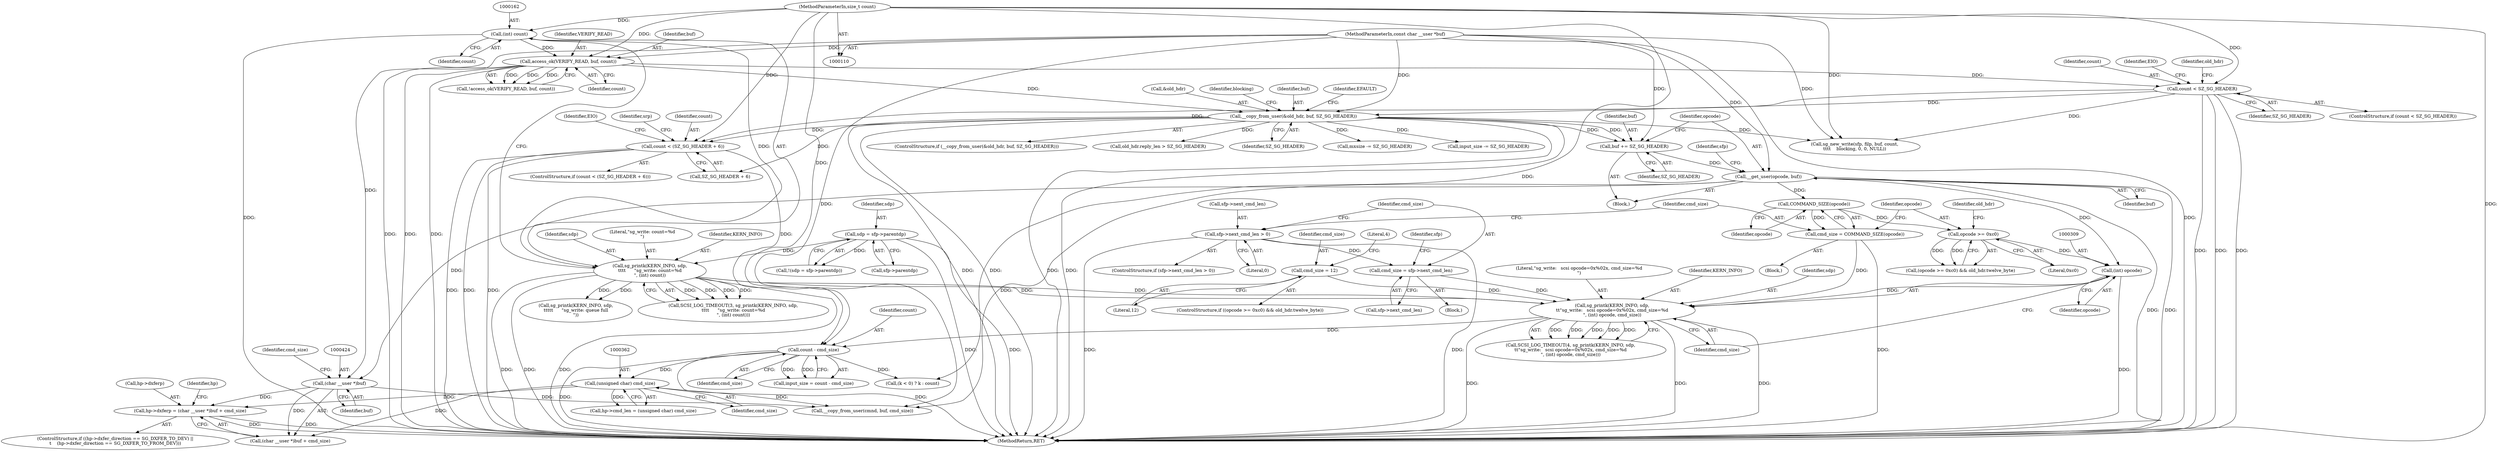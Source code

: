 digraph "0_linux_128394eff343fc6d2f32172f03e24829539c5835_0@integer" {
"1000418" [label="(Call,hp->dxferp = (char __user *)buf + cmd_size)"];
"1000423" [label="(Call,(char __user *)buf)"];
"1000265" [label="(Call,__get_user(opcode, buf))"];
"1000262" [label="(Call,buf += SZ_SG_HEADER)"];
"1000205" [label="(Call,__copy_from_user(&old_hdr, buf, SZ_SG_HEADER))"];
"1000190" [label="(Call,access_ok(VERIFY_READ, buf, count))"];
"1000112" [label="(MethodParameterIn,const char __user *buf)"];
"1000161" [label="(Call,(int) count)"];
"1000113" [label="(MethodParameterIn,size_t count)"];
"1000198" [label="(Call,count < SZ_SG_HEADER)"];
"1000361" [label="(Call,(unsigned char) cmd_size)"];
"1000314" [label="(Call,count - cmd_size)"];
"1000238" [label="(Call,count < (SZ_SG_HEADER + 6))"];
"1000304" [label="(Call,sg_printk(KERN_INFO, sdp,\n\t\t\"sg_write:   scsi opcode=0x%02x, cmd_size=%d\n\", (int) opcode, cmd_size))"];
"1000157" [label="(Call,sg_printk(KERN_INFO, sdp,\n\t\t\t\t      \"sg_write: count=%d\n\", (int) count))"];
"1000147" [label="(Call,sdp = sfp->parentdp)"];
"1000308" [label="(Call,(int) opcode)"];
"1000293" [label="(Call,opcode >= 0xc0)"];
"1000289" [label="(Call,COMMAND_SIZE(opcode))"];
"1000287" [label="(Call,cmd_size = COMMAND_SIZE(opcode))"];
"1000275" [label="(Call,cmd_size = sfp->next_cmd_len)"];
"1000269" [label="(Call,sfp->next_cmd_len > 0)"];
"1000299" [label="(Call,cmd_size = 12)"];
"1000423" [label="(Call,(char __user *)buf)"];
"1000263" [label="(Identifier,buf)"];
"1000274" [label="(Block,)"];
"1000501" [label="(Call,(k < 0) ? k : count)"];
"1000357" [label="(Call,hp->cmd_len = (unsigned char) cmd_size)"];
"1000163" [label="(Identifier,count)"];
"1000422" [label="(Call,(char __user *)buf + cmd_size)"];
"1000191" [label="(Identifier,VERIFY_READ)"];
"1000245" [label="(Identifier,EIO)"];
"1000249" [label="(Identifier,srp)"];
"1000161" [label="(Call,(int) count)"];
"1000303" [label="(Literal,4)"];
"1000406" [label="(ControlStructure,if ((hp->dxfer_direction == SG_DXFER_TO_DEV) ||\n\t    (hp->dxfer_direction == SG_DXFER_TO_FROM_DEV)))"];
"1000199" [label="(Identifier,count)"];
"1000266" [label="(Identifier,opcode)"];
"1000297" [label="(Identifier,old_hdr)"];
"1000435" [label="(Identifier,hp)"];
"1000192" [label="(Identifier,buf)"];
"1000291" [label="(ControlStructure,if ((opcode >= 0xc0) && old_hdr.twelve_byte))"];
"1000292" [label="(Call,(opcode >= 0xc0) && old_hdr.twelve_byte)"];
"1000275" [label="(Call,cmd_size = sfp->next_cmd_len)"];
"1000304" [label="(Call,sg_printk(KERN_INFO, sdp,\n\t\t\"sg_write:   scsi opcode=0x%02x, cmd_size=%d\n\", (int) opcode, cmd_size))"];
"1000239" [label="(Identifier,count)"];
"1000312" [label="(Call,input_size = count - cmd_size)"];
"1000282" [label="(Identifier,sfp)"];
"1000419" [label="(Call,hp->dxferp)"];
"1000426" [label="(Identifier,cmd_size)"];
"1000270" [label="(Call,sfp->next_cmd_len)"];
"1000463" [label="(Call,__copy_from_user(cmnd, buf, cmd_size))"];
"1000147" [label="(Call,sdp = sfp->parentdp)"];
"1000212" [label="(Identifier,EFAULT)"];
"1000228" [label="(Call,sg_new_write(sfp, filp, buf, count,\n\t\t\t\t    blocking, 0, 0, NULL))"];
"1000306" [label="(Identifier,sdp)"];
"1000361" [label="(Call,(unsigned char) cmd_size)"];
"1000293" [label="(Call,opcode >= 0xc0)"];
"1000300" [label="(Identifier,cmd_size)"];
"1000288" [label="(Identifier,cmd_size)"];
"1000294" [label="(Identifier,opcode)"];
"1000277" [label="(Call,sfp->next_cmd_len)"];
"1000286" [label="(Block,)"];
"1000203" [label="(Identifier,EIO)"];
"1000148" [label="(Identifier,sdp)"];
"1000418" [label="(Call,hp->dxferp = (char __user *)buf + cmd_size)"];
"1000299" [label="(Call,cmd_size = 12)"];
"1000205" [label="(Call,__copy_from_user(&old_hdr, buf, SZ_SG_HEADER))"];
"1000329" [label="(Call,mxsize -= SZ_SG_HEADER)"];
"1000290" [label="(Identifier,opcode)"];
"1000149" [label="(Call,sfp->parentdp)"];
"1000363" [label="(Identifier,cmd_size)"];
"1000307" [label="(Literal,\"sg_write:   scsi opcode=0x%02x, cmd_size=%d\n\")"];
"1000190" [label="(Call,access_ok(VERIFY_READ, buf, count))"];
"1000287" [label="(Call,cmd_size = COMMAND_SIZE(opcode))"];
"1000207" [label="(Identifier,old_hdr)"];
"1000332" [label="(Call,input_size -= SZ_SG_HEADER)"];
"1000237" [label="(ControlStructure,if (count < (SZ_SG_HEADER + 6)))"];
"1000267" [label="(Identifier,buf)"];
"1000160" [label="(Literal,\"sg_write: count=%d\n\")"];
"1000240" [label="(Call,SZ_SG_HEADER + 6)"];
"1000268" [label="(ControlStructure,if (sfp->next_cmd_len > 0))"];
"1000507" [label="(MethodReturn,RET)"];
"1000157" [label="(Call,sg_printk(KERN_INFO, sdp,\n\t\t\t\t      \"sg_write: count=%d\n\", (int) count))"];
"1000295" [label="(Literal,0xc0)"];
"1000158" [label="(Identifier,KERN_INFO)"];
"1000302" [label="(Call,SCSI_LOG_TIMEOUT(4, sg_printk(KERN_INFO, sdp,\n\t\t\"sg_write:   scsi opcode=0x%02x, cmd_size=%d\n\", (int) opcode, cmd_size)))"];
"1000311" [label="(Identifier,cmd_size)"];
"1000115" [label="(Block,)"];
"1000315" [label="(Identifier,count)"];
"1000189" [label="(Call,!access_ok(VERIFY_READ, buf, count))"];
"1000209" [label="(Identifier,SZ_SG_HEADER)"];
"1000200" [label="(Identifier,SZ_SG_HEADER)"];
"1000314" [label="(Call,count - cmd_size)"];
"1000264" [label="(Identifier,SZ_SG_HEADER)"];
"1000206" [label="(Call,&old_hdr)"];
"1000159" [label="(Identifier,sdp)"];
"1000310" [label="(Identifier,opcode)"];
"1000112" [label="(MethodParameterIn,const char __user *buf)"];
"1000198" [label="(Call,count < SZ_SG_HEADER)"];
"1000197" [label="(ControlStructure,if (count < SZ_SG_HEADER))"];
"1000269" [label="(Call,sfp->next_cmd_len > 0)"];
"1000273" [label="(Literal,0)"];
"1000146" [label="(Call,!(sdp = sfp->parentdp))"];
"1000265" [label="(Call,__get_user(opcode, buf))"];
"1000155" [label="(Call,SCSI_LOG_TIMEOUT(3, sg_printk(KERN_INFO, sdp,\n\t\t\t\t      \"sg_write: count=%d\n\", (int) count)))"];
"1000425" [label="(Identifier,buf)"];
"1000271" [label="(Identifier,sfp)"];
"1000204" [label="(ControlStructure,if (__copy_from_user(&old_hdr, buf, SZ_SG_HEADER)))"];
"1000214" [label="(Identifier,blocking)"];
"1000383" [label="(Call,old_hdr.reply_len > SZ_SG_HEADER)"];
"1000262" [label="(Call,buf += SZ_SG_HEADER)"];
"1000289" [label="(Call,COMMAND_SIZE(opcode))"];
"1000305" [label="(Identifier,KERN_INFO)"];
"1000113" [label="(MethodParameterIn,size_t count)"];
"1000301" [label="(Literal,12)"];
"1000208" [label="(Identifier,buf)"];
"1000238" [label="(Call,count < (SZ_SG_HEADER + 6))"];
"1000308" [label="(Call,(int) opcode)"];
"1000193" [label="(Identifier,count)"];
"1000316" [label="(Identifier,cmd_size)"];
"1000276" [label="(Identifier,cmd_size)"];
"1000255" [label="(Call,sg_printk(KERN_INFO, sdp,\n\t\t\t\t\t      \"sg_write: queue full\n\"))"];
"1000418" -> "1000406"  [label="AST: "];
"1000418" -> "1000422"  [label="CFG: "];
"1000419" -> "1000418"  [label="AST: "];
"1000422" -> "1000418"  [label="AST: "];
"1000435" -> "1000418"  [label="CFG: "];
"1000418" -> "1000507"  [label="DDG: "];
"1000418" -> "1000507"  [label="DDG: "];
"1000423" -> "1000418"  [label="DDG: "];
"1000361" -> "1000418"  [label="DDG: "];
"1000423" -> "1000422"  [label="AST: "];
"1000423" -> "1000425"  [label="CFG: "];
"1000424" -> "1000423"  [label="AST: "];
"1000425" -> "1000423"  [label="AST: "];
"1000426" -> "1000423"  [label="CFG: "];
"1000423" -> "1000422"  [label="DDG: "];
"1000265" -> "1000423"  [label="DDG: "];
"1000112" -> "1000423"  [label="DDG: "];
"1000423" -> "1000463"  [label="DDG: "];
"1000265" -> "1000115"  [label="AST: "];
"1000265" -> "1000267"  [label="CFG: "];
"1000266" -> "1000265"  [label="AST: "];
"1000267" -> "1000265"  [label="AST: "];
"1000271" -> "1000265"  [label="CFG: "];
"1000265" -> "1000507"  [label="DDG: "];
"1000265" -> "1000507"  [label="DDG: "];
"1000262" -> "1000265"  [label="DDG: "];
"1000112" -> "1000265"  [label="DDG: "];
"1000265" -> "1000289"  [label="DDG: "];
"1000265" -> "1000308"  [label="DDG: "];
"1000265" -> "1000463"  [label="DDG: "];
"1000262" -> "1000115"  [label="AST: "];
"1000262" -> "1000264"  [label="CFG: "];
"1000263" -> "1000262"  [label="AST: "];
"1000264" -> "1000262"  [label="AST: "];
"1000266" -> "1000262"  [label="CFG: "];
"1000205" -> "1000262"  [label="DDG: "];
"1000205" -> "1000262"  [label="DDG: "];
"1000112" -> "1000262"  [label="DDG: "];
"1000205" -> "1000204"  [label="AST: "];
"1000205" -> "1000209"  [label="CFG: "];
"1000206" -> "1000205"  [label="AST: "];
"1000208" -> "1000205"  [label="AST: "];
"1000209" -> "1000205"  [label="AST: "];
"1000212" -> "1000205"  [label="CFG: "];
"1000214" -> "1000205"  [label="CFG: "];
"1000205" -> "1000507"  [label="DDG: "];
"1000205" -> "1000507"  [label="DDG: "];
"1000205" -> "1000507"  [label="DDG: "];
"1000205" -> "1000507"  [label="DDG: "];
"1000190" -> "1000205"  [label="DDG: "];
"1000112" -> "1000205"  [label="DDG: "];
"1000198" -> "1000205"  [label="DDG: "];
"1000205" -> "1000228"  [label="DDG: "];
"1000205" -> "1000238"  [label="DDG: "];
"1000205" -> "1000240"  [label="DDG: "];
"1000205" -> "1000329"  [label="DDG: "];
"1000205" -> "1000332"  [label="DDG: "];
"1000205" -> "1000383"  [label="DDG: "];
"1000190" -> "1000189"  [label="AST: "];
"1000190" -> "1000193"  [label="CFG: "];
"1000191" -> "1000190"  [label="AST: "];
"1000192" -> "1000190"  [label="AST: "];
"1000193" -> "1000190"  [label="AST: "];
"1000189" -> "1000190"  [label="CFG: "];
"1000190" -> "1000507"  [label="DDG: "];
"1000190" -> "1000507"  [label="DDG: "];
"1000190" -> "1000507"  [label="DDG: "];
"1000190" -> "1000189"  [label="DDG: "];
"1000190" -> "1000189"  [label="DDG: "];
"1000190" -> "1000189"  [label="DDG: "];
"1000112" -> "1000190"  [label="DDG: "];
"1000161" -> "1000190"  [label="DDG: "];
"1000113" -> "1000190"  [label="DDG: "];
"1000190" -> "1000198"  [label="DDG: "];
"1000112" -> "1000110"  [label="AST: "];
"1000112" -> "1000507"  [label="DDG: "];
"1000112" -> "1000228"  [label="DDG: "];
"1000112" -> "1000463"  [label="DDG: "];
"1000161" -> "1000157"  [label="AST: "];
"1000161" -> "1000163"  [label="CFG: "];
"1000162" -> "1000161"  [label="AST: "];
"1000163" -> "1000161"  [label="AST: "];
"1000157" -> "1000161"  [label="CFG: "];
"1000161" -> "1000507"  [label="DDG: "];
"1000161" -> "1000157"  [label="DDG: "];
"1000113" -> "1000161"  [label="DDG: "];
"1000113" -> "1000110"  [label="AST: "];
"1000113" -> "1000507"  [label="DDG: "];
"1000113" -> "1000198"  [label="DDG: "];
"1000113" -> "1000228"  [label="DDG: "];
"1000113" -> "1000238"  [label="DDG: "];
"1000113" -> "1000314"  [label="DDG: "];
"1000113" -> "1000501"  [label="DDG: "];
"1000198" -> "1000197"  [label="AST: "];
"1000198" -> "1000200"  [label="CFG: "];
"1000199" -> "1000198"  [label="AST: "];
"1000200" -> "1000198"  [label="AST: "];
"1000203" -> "1000198"  [label="CFG: "];
"1000207" -> "1000198"  [label="CFG: "];
"1000198" -> "1000507"  [label="DDG: "];
"1000198" -> "1000507"  [label="DDG: "];
"1000198" -> "1000507"  [label="DDG: "];
"1000198" -> "1000228"  [label="DDG: "];
"1000198" -> "1000238"  [label="DDG: "];
"1000361" -> "1000357"  [label="AST: "];
"1000361" -> "1000363"  [label="CFG: "];
"1000362" -> "1000361"  [label="AST: "];
"1000363" -> "1000361"  [label="AST: "];
"1000357" -> "1000361"  [label="CFG: "];
"1000361" -> "1000357"  [label="DDG: "];
"1000314" -> "1000361"  [label="DDG: "];
"1000361" -> "1000422"  [label="DDG: "];
"1000361" -> "1000463"  [label="DDG: "];
"1000314" -> "1000312"  [label="AST: "];
"1000314" -> "1000316"  [label="CFG: "];
"1000315" -> "1000314"  [label="AST: "];
"1000316" -> "1000314"  [label="AST: "];
"1000312" -> "1000314"  [label="CFG: "];
"1000314" -> "1000507"  [label="DDG: "];
"1000314" -> "1000507"  [label="DDG: "];
"1000314" -> "1000312"  [label="DDG: "];
"1000314" -> "1000312"  [label="DDG: "];
"1000238" -> "1000314"  [label="DDG: "];
"1000304" -> "1000314"  [label="DDG: "];
"1000314" -> "1000501"  [label="DDG: "];
"1000238" -> "1000237"  [label="AST: "];
"1000238" -> "1000240"  [label="CFG: "];
"1000239" -> "1000238"  [label="AST: "];
"1000240" -> "1000238"  [label="AST: "];
"1000245" -> "1000238"  [label="CFG: "];
"1000249" -> "1000238"  [label="CFG: "];
"1000238" -> "1000507"  [label="DDG: "];
"1000238" -> "1000507"  [label="DDG: "];
"1000238" -> "1000507"  [label="DDG: "];
"1000304" -> "1000302"  [label="AST: "];
"1000304" -> "1000311"  [label="CFG: "];
"1000305" -> "1000304"  [label="AST: "];
"1000306" -> "1000304"  [label="AST: "];
"1000307" -> "1000304"  [label="AST: "];
"1000308" -> "1000304"  [label="AST: "];
"1000311" -> "1000304"  [label="AST: "];
"1000302" -> "1000304"  [label="CFG: "];
"1000304" -> "1000507"  [label="DDG: "];
"1000304" -> "1000507"  [label="DDG: "];
"1000304" -> "1000507"  [label="DDG: "];
"1000304" -> "1000302"  [label="DDG: "];
"1000304" -> "1000302"  [label="DDG: "];
"1000304" -> "1000302"  [label="DDG: "];
"1000304" -> "1000302"  [label="DDG: "];
"1000304" -> "1000302"  [label="DDG: "];
"1000157" -> "1000304"  [label="DDG: "];
"1000157" -> "1000304"  [label="DDG: "];
"1000308" -> "1000304"  [label="DDG: "];
"1000287" -> "1000304"  [label="DDG: "];
"1000275" -> "1000304"  [label="DDG: "];
"1000299" -> "1000304"  [label="DDG: "];
"1000157" -> "1000155"  [label="AST: "];
"1000158" -> "1000157"  [label="AST: "];
"1000159" -> "1000157"  [label="AST: "];
"1000160" -> "1000157"  [label="AST: "];
"1000155" -> "1000157"  [label="CFG: "];
"1000157" -> "1000507"  [label="DDG: "];
"1000157" -> "1000507"  [label="DDG: "];
"1000157" -> "1000507"  [label="DDG: "];
"1000157" -> "1000155"  [label="DDG: "];
"1000157" -> "1000155"  [label="DDG: "];
"1000157" -> "1000155"  [label="DDG: "];
"1000157" -> "1000155"  [label="DDG: "];
"1000147" -> "1000157"  [label="DDG: "];
"1000157" -> "1000255"  [label="DDG: "];
"1000157" -> "1000255"  [label="DDG: "];
"1000147" -> "1000146"  [label="AST: "];
"1000147" -> "1000149"  [label="CFG: "];
"1000148" -> "1000147"  [label="AST: "];
"1000149" -> "1000147"  [label="AST: "];
"1000146" -> "1000147"  [label="CFG: "];
"1000147" -> "1000507"  [label="DDG: "];
"1000147" -> "1000507"  [label="DDG: "];
"1000147" -> "1000146"  [label="DDG: "];
"1000308" -> "1000310"  [label="CFG: "];
"1000309" -> "1000308"  [label="AST: "];
"1000310" -> "1000308"  [label="AST: "];
"1000311" -> "1000308"  [label="CFG: "];
"1000308" -> "1000507"  [label="DDG: "];
"1000293" -> "1000308"  [label="DDG: "];
"1000293" -> "1000292"  [label="AST: "];
"1000293" -> "1000295"  [label="CFG: "];
"1000294" -> "1000293"  [label="AST: "];
"1000295" -> "1000293"  [label="AST: "];
"1000297" -> "1000293"  [label="CFG: "];
"1000292" -> "1000293"  [label="CFG: "];
"1000293" -> "1000292"  [label="DDG: "];
"1000293" -> "1000292"  [label="DDG: "];
"1000289" -> "1000293"  [label="DDG: "];
"1000289" -> "1000287"  [label="AST: "];
"1000289" -> "1000290"  [label="CFG: "];
"1000290" -> "1000289"  [label="AST: "];
"1000287" -> "1000289"  [label="CFG: "];
"1000289" -> "1000287"  [label="DDG: "];
"1000287" -> "1000286"  [label="AST: "];
"1000288" -> "1000287"  [label="AST: "];
"1000294" -> "1000287"  [label="CFG: "];
"1000287" -> "1000507"  [label="DDG: "];
"1000275" -> "1000274"  [label="AST: "];
"1000275" -> "1000277"  [label="CFG: "];
"1000276" -> "1000275"  [label="AST: "];
"1000277" -> "1000275"  [label="AST: "];
"1000282" -> "1000275"  [label="CFG: "];
"1000269" -> "1000275"  [label="DDG: "];
"1000269" -> "1000268"  [label="AST: "];
"1000269" -> "1000273"  [label="CFG: "];
"1000270" -> "1000269"  [label="AST: "];
"1000273" -> "1000269"  [label="AST: "];
"1000276" -> "1000269"  [label="CFG: "];
"1000288" -> "1000269"  [label="CFG: "];
"1000269" -> "1000507"  [label="DDG: "];
"1000269" -> "1000507"  [label="DDG: "];
"1000299" -> "1000291"  [label="AST: "];
"1000299" -> "1000301"  [label="CFG: "];
"1000300" -> "1000299"  [label="AST: "];
"1000301" -> "1000299"  [label="AST: "];
"1000303" -> "1000299"  [label="CFG: "];
}
